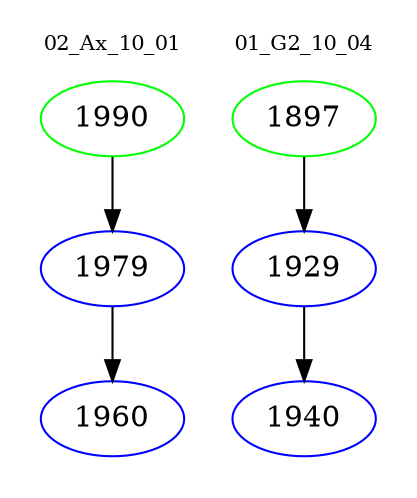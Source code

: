 digraph{
subgraph cluster_0 {
color = white
label = "02_Ax_10_01";
fontsize=10;
T0_1990 [label="1990", color="green"]
T0_1990 -> T0_1979 [color="black"]
T0_1979 [label="1979", color="blue"]
T0_1979 -> T0_1960 [color="black"]
T0_1960 [label="1960", color="blue"]
}
subgraph cluster_1 {
color = white
label = "01_G2_10_04";
fontsize=10;
T1_1897 [label="1897", color="green"]
T1_1897 -> T1_1929 [color="black"]
T1_1929 [label="1929", color="blue"]
T1_1929 -> T1_1940 [color="black"]
T1_1940 [label="1940", color="blue"]
}
}
